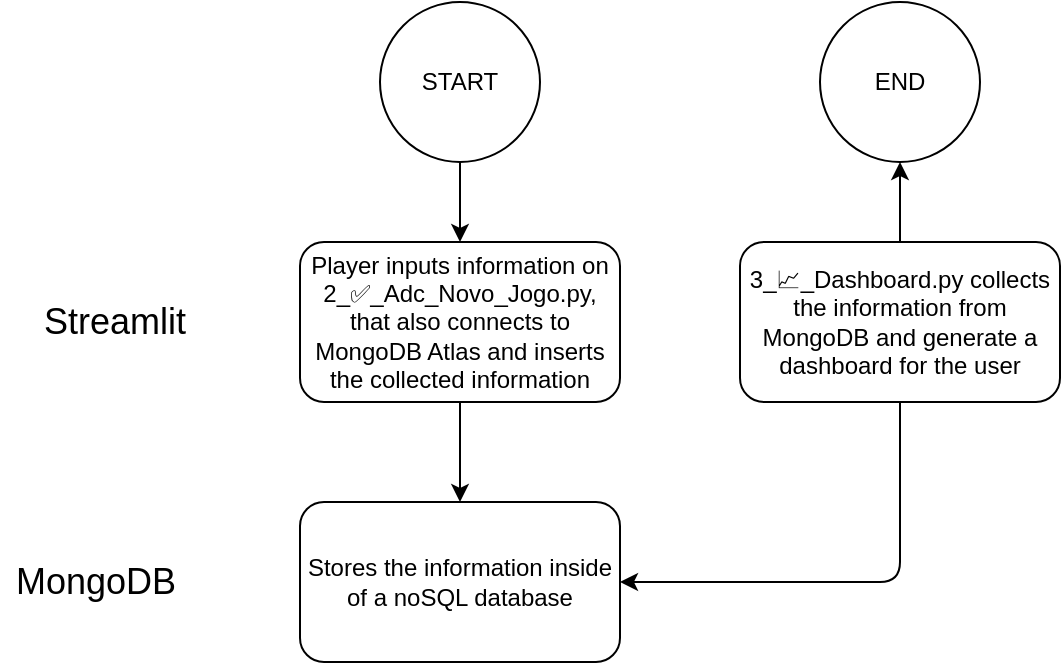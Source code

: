 <mxfile>
    <diagram id="LusYhqbTHS4URInSQlw6" name="Página-1">
        <mxGraphModel dx="808" dy="1149" grid="1" gridSize="10" guides="1" tooltips="1" connect="1" arrows="1" fold="1" page="1" pageScale="1" pageWidth="850" pageHeight="1100" math="0" shadow="0">
            <root>
                <mxCell id="0"/>
                <mxCell id="1" parent="0"/>
                <mxCell id="36" value="" style="edgeStyle=none;html=1;" edge="1" parent="1" source="21" target="33">
                    <mxGeometry relative="1" as="geometry"/>
                </mxCell>
                <mxCell id="21" value="Player inputs information on 2_✅_Adc_Novo_Jogo.py, that also connects to MongoDB Atlas and inserts the collected information" style="rounded=1;whiteSpace=wrap;html=1;" vertex="1" parent="1">
                    <mxGeometry x="1160" y="505" width="160" height="80" as="geometry"/>
                </mxCell>
                <mxCell id="26" value="&lt;font style=&quot;font-size: 18px;&quot;&gt;MongoDB&lt;/font&gt;" style="text;html=1;strokeColor=none;fillColor=none;align=right;verticalAlign=middle;whiteSpace=wrap;rounded=0;" vertex="1" parent="1">
                    <mxGeometry x="1010" y="660" width="90" height="30" as="geometry"/>
                </mxCell>
                <mxCell id="27" value="&lt;font style=&quot;font-size: 18px;&quot;&gt;Streamlit&lt;/font&gt;" style="text;html=1;strokeColor=none;fillColor=none;align=right;verticalAlign=middle;whiteSpace=wrap;rounded=0;" vertex="1" parent="1">
                    <mxGeometry x="1010" y="530" width="95" height="30" as="geometry"/>
                </mxCell>
                <mxCell id="31" value="END" style="ellipse;whiteSpace=wrap;html=1;aspect=fixed;" vertex="1" parent="1">
                    <mxGeometry x="1420" y="385" width="80" height="80" as="geometry"/>
                </mxCell>
                <mxCell id="35" value="" style="edgeStyle=none;html=1;" edge="1" parent="1" source="32" target="21">
                    <mxGeometry relative="1" as="geometry"/>
                </mxCell>
                <mxCell id="32" value="START" style="ellipse;whiteSpace=wrap;html=1;aspect=fixed;" vertex="1" parent="1">
                    <mxGeometry x="1200" y="385" width="80" height="80" as="geometry"/>
                </mxCell>
                <mxCell id="33" value="Stores the information inside of a noSQL database" style="rounded=1;whiteSpace=wrap;html=1;" vertex="1" parent="1">
                    <mxGeometry x="1160" y="635" width="160" height="80" as="geometry"/>
                </mxCell>
                <mxCell id="38" style="edgeStyle=none;html=1;entryX=1;entryY=0.5;entryDx=0;entryDy=0;" edge="1" parent="1" source="34" target="33">
                    <mxGeometry relative="1" as="geometry">
                        <Array as="points">
                            <mxPoint x="1460" y="675"/>
                        </Array>
                    </mxGeometry>
                </mxCell>
                <mxCell id="40" value="" style="edgeStyle=none;html=1;" edge="1" parent="1" source="34" target="31">
                    <mxGeometry relative="1" as="geometry"/>
                </mxCell>
                <mxCell id="34" value="3_📈_Dashboard.py collects the information from MongoDB and generate a dashboard for the user" style="rounded=1;whiteSpace=wrap;html=1;" vertex="1" parent="1">
                    <mxGeometry x="1380" y="505" width="160" height="80" as="geometry"/>
                </mxCell>
            </root>
        </mxGraphModel>
    </diagram>
</mxfile>